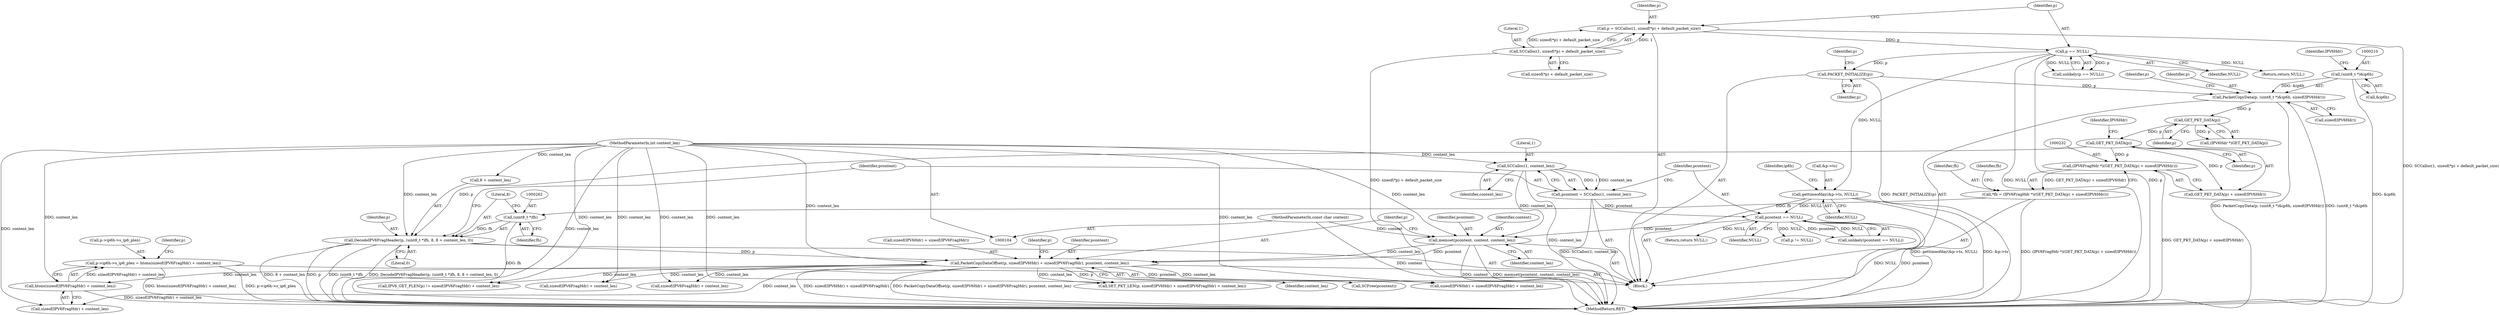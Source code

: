 digraph "0_suricata_4a04f814b15762eb446a5ead4d69d021512df6f8_13@pointer" {
"1000305" [label="(Call,p->ip6h->s_ip6_plen = htons(sizeof(IPV6FragHdr) + content_len))"];
"1000311" [label="(Call,htons(sizeof(IPV6FragHdr) + content_len))"];
"1000109" [label="(MethodParameterIn,int content_len)"];
"1000285" [label="(Call,PacketCopyDataOffset(p, sizeof(IPV6Hdr) + sizeof(IPV6FragHdr), pcontent, content_len))"];
"1000259" [label="(Call,DecodeIPV6FragHeader(p, (uint8_t *)fh, 8, 8 + content_len, 0))"];
"1000234" [label="(Call,GET_PKT_DATA(p))"];
"1000221" [label="(Call,GET_PKT_DATA(p))"];
"1000207" [label="(Call,PacketCopyData(p, (uint8_t *)&ip6h, sizeof(IPV6Hdr)))"];
"1000133" [label="(Call,PACKET_INITIALIZE(p))"];
"1000128" [label="(Call,p == NULL)"];
"1000117" [label="(Call,p = SCCalloc(1, sizeof(*p) + default_packet_size))"];
"1000119" [label="(Call,SCCalloc(1, sizeof(*p) + default_packet_size))"];
"1000209" [label="(Call,(uint8_t *)&ip6h)"];
"1000261" [label="(Call,(uint8_t *)fh)"];
"1000229" [label="(Call,*fh = (IPV6FragHdr *)(GET_PKT_DATA(p) + sizeof(IPV6Hdr)))"];
"1000231" [label="(Call,(IPV6FragHdr *)(GET_PKT_DATA(p) + sizeof(IPV6Hdr)))"];
"1000281" [label="(Call,memset(pcontent, content, content_len))"];
"1000276" [label="(Call,pcontent == NULL)"];
"1000269" [label="(Call,pcontent = SCCalloc(1, content_len))"];
"1000271" [label="(Call,SCCalloc(1, content_len))"];
"1000135" [label="(Call,gettimeofday(&p->ts, NULL))"];
"1000108" [label="(MethodParameterIn,const char content)"];
"1000271" [label="(Call,SCCalloc(1, content_len))"];
"1000140" [label="(Identifier,NULL)"];
"1000281" [label="(Call,memset(pcontent, content, content_len))"];
"1000311" [label="(Call,htons(sizeof(IPV6FragHdr) + content_len))"];
"1000260" [label="(Identifier,p)"];
"1000273" [label="(Identifier,content_len)"];
"1000292" [label="(Identifier,pcontent)"];
"1000219" [label="(Call,(IPV6Hdr *)GET_PKT_DATA(p))"];
"1000231" [label="(Call,(IPV6FragHdr *)(GET_PKT_DATA(p) + sizeof(IPV6Hdr)))"];
"1000276" [label="(Call,pcontent == NULL)"];
"1000275" [label="(Call,unlikely(pcontent == NULL))"];
"1000299" [label="(Call,sizeof(IPV6FragHdr) + content_len)"];
"1000230" [label="(Identifier,fh)"];
"1000229" [label="(Call,*fh = (IPV6FragHdr *)(GET_PKT_DATA(p) + sizeof(IPV6Hdr)))"];
"1000269" [label="(Call,pcontent = SCCalloc(1, content_len))"];
"1000237" [label="(Identifier,IPV6Hdr)"];
"1000296" [label="(Call,sizeof(IPV6Hdr) + sizeof(IPV6FragHdr) + content_len)"];
"1000235" [label="(Identifier,p)"];
"1000222" [label="(Identifier,p)"];
"1000263" [label="(Identifier,fh)"];
"1000284" [label="(Identifier,content_len)"];
"1000214" [label="(Identifier,IPV6Hdr)"];
"1000293" [label="(Identifier,content_len)"];
"1000270" [label="(Identifier,pcontent)"];
"1000233" [label="(Call,GET_PKT_DATA(p) + sizeof(IPV6Hdr))"];
"1000118" [label="(Identifier,p)"];
"1000363" [label="(MethodReturn,RET)"];
"1000303" [label="(Call,SCFree(pcontent))"];
"1000207" [label="(Call,PacketCopyData(p, (uint8_t *)&ip6h, sizeof(IPV6Hdr)))"];
"1000286" [label="(Identifier,p)"];
"1000213" [label="(Call,sizeof(IPV6Hdr))"];
"1000128" [label="(Call,p == NULL)"];
"1000108" [label="(MethodParameterIn,const char content)"];
"1000279" [label="(Return,return NULL;)"];
"1000133" [label="(Call,PACKET_INITIALIZE(p))"];
"1000344" [label="(Call,sizeof(IPV6FragHdr) + content_len)"];
"1000294" [label="(Call,SET_PKT_LEN(p, sizeof(IPV6Hdr) + sizeof(IPV6FragHdr) + content_len))"];
"1000221" [label="(Call,GET_PKT_DATA(p))"];
"1000208" [label="(Identifier,p)"];
"1000209" [label="(Call,(uint8_t *)&ip6h)"];
"1000283" [label="(Identifier,content)"];
"1000109" [label="(MethodParameterIn,int content_len)"];
"1000110" [label="(Block,)"];
"1000306" [label="(Call,p->ip6h->s_ip6_plen)"];
"1000287" [label="(Call,sizeof(IPV6Hdr) + sizeof(IPV6FragHdr))"];
"1000131" [label="(Return,return NULL;)"];
"1000136" [label="(Call,&p->ts)"];
"1000278" [label="(Identifier,NULL)"];
"1000264" [label="(Literal,8)"];
"1000261" [label="(Call,(uint8_t *)fh)"];
"1000138" [label="(Identifier,p)"];
"1000129" [label="(Identifier,p)"];
"1000240" [label="(Identifier,fh)"];
"1000312" [label="(Call,sizeof(IPV6FragHdr) + content_len)"];
"1000217" [label="(Identifier,p)"];
"1000121" [label="(Call,sizeof(*p) + default_packet_size)"];
"1000143" [label="(Identifier,ip6h)"];
"1000295" [label="(Identifier,p)"];
"1000265" [label="(Call,8 + content_len)"];
"1000341" [label="(Call,IPV6_GET_PLEN(p) != sizeof(IPV6FragHdr) + content_len)"];
"1000130" [label="(Identifier,NULL)"];
"1000305" [label="(Call,p->ip6h->s_ip6_plen = htons(sizeof(IPV6FragHdr) + content_len))"];
"1000285" [label="(Call,PacketCopyDataOffset(p, sizeof(IPV6Hdr) + sizeof(IPV6FragHdr), pcontent, content_len))"];
"1000134" [label="(Identifier,p)"];
"1000135" [label="(Call,gettimeofday(&p->ts, NULL))"];
"1000282" [label="(Identifier,pcontent)"];
"1000259" [label="(Call,DecodeIPV6FragHeader(p, (uint8_t *)fh, 8, 8 + content_len, 0))"];
"1000234" [label="(Call,GET_PKT_DATA(p))"];
"1000127" [label="(Call,unlikely(p == NULL))"];
"1000317" [label="(Identifier,p)"];
"1000356" [label="(Call,p != NULL)"];
"1000277" [label="(Identifier,pcontent)"];
"1000117" [label="(Call,p = SCCalloc(1, sizeof(*p) + default_packet_size))"];
"1000120" [label="(Literal,1)"];
"1000272" [label="(Literal,1)"];
"1000119" [label="(Call,SCCalloc(1, sizeof(*p) + default_packet_size))"];
"1000211" [label="(Call,&ip6h)"];
"1000268" [label="(Literal,0)"];
"1000305" -> "1000110"  [label="AST: "];
"1000305" -> "1000311"  [label="CFG: "];
"1000306" -> "1000305"  [label="AST: "];
"1000311" -> "1000305"  [label="AST: "];
"1000317" -> "1000305"  [label="CFG: "];
"1000305" -> "1000363"  [label="DDG: htons(sizeof(IPV6FragHdr) + content_len)"];
"1000305" -> "1000363"  [label="DDG: p->ip6h->s_ip6_plen"];
"1000311" -> "1000305"  [label="DDG: sizeof(IPV6FragHdr) + content_len"];
"1000311" -> "1000312"  [label="CFG: "];
"1000312" -> "1000311"  [label="AST: "];
"1000311" -> "1000363"  [label="DDG: sizeof(IPV6FragHdr) + content_len"];
"1000109" -> "1000311"  [label="DDG: content_len"];
"1000285" -> "1000311"  [label="DDG: content_len"];
"1000109" -> "1000104"  [label="AST: "];
"1000109" -> "1000363"  [label="DDG: content_len"];
"1000109" -> "1000259"  [label="DDG: content_len"];
"1000109" -> "1000265"  [label="DDG: content_len"];
"1000109" -> "1000271"  [label="DDG: content_len"];
"1000109" -> "1000281"  [label="DDG: content_len"];
"1000109" -> "1000285"  [label="DDG: content_len"];
"1000109" -> "1000294"  [label="DDG: content_len"];
"1000109" -> "1000296"  [label="DDG: content_len"];
"1000109" -> "1000299"  [label="DDG: content_len"];
"1000109" -> "1000312"  [label="DDG: content_len"];
"1000109" -> "1000341"  [label="DDG: content_len"];
"1000109" -> "1000344"  [label="DDG: content_len"];
"1000285" -> "1000110"  [label="AST: "];
"1000285" -> "1000293"  [label="CFG: "];
"1000286" -> "1000285"  [label="AST: "];
"1000287" -> "1000285"  [label="AST: "];
"1000292" -> "1000285"  [label="AST: "];
"1000293" -> "1000285"  [label="AST: "];
"1000295" -> "1000285"  [label="CFG: "];
"1000285" -> "1000363"  [label="DDG: PacketCopyDataOffset(p, sizeof(IPV6Hdr) + sizeof(IPV6FragHdr), pcontent, content_len)"];
"1000285" -> "1000363"  [label="DDG: sizeof(IPV6Hdr) + sizeof(IPV6FragHdr)"];
"1000259" -> "1000285"  [label="DDG: p"];
"1000281" -> "1000285"  [label="DDG: pcontent"];
"1000281" -> "1000285"  [label="DDG: content_len"];
"1000285" -> "1000294"  [label="DDG: p"];
"1000285" -> "1000294"  [label="DDG: content_len"];
"1000285" -> "1000296"  [label="DDG: content_len"];
"1000285" -> "1000299"  [label="DDG: content_len"];
"1000285" -> "1000303"  [label="DDG: pcontent"];
"1000285" -> "1000312"  [label="DDG: content_len"];
"1000285" -> "1000341"  [label="DDG: content_len"];
"1000285" -> "1000344"  [label="DDG: content_len"];
"1000259" -> "1000110"  [label="AST: "];
"1000259" -> "1000268"  [label="CFG: "];
"1000260" -> "1000259"  [label="AST: "];
"1000261" -> "1000259"  [label="AST: "];
"1000264" -> "1000259"  [label="AST: "];
"1000265" -> "1000259"  [label="AST: "];
"1000268" -> "1000259"  [label="AST: "];
"1000270" -> "1000259"  [label="CFG: "];
"1000259" -> "1000363"  [label="DDG: DecodeIPV6FragHeader(p, (uint8_t *)fh, 8, 8 + content_len, 0)"];
"1000259" -> "1000363"  [label="DDG: p"];
"1000259" -> "1000363"  [label="DDG: 8 + content_len"];
"1000259" -> "1000363"  [label="DDG: (uint8_t *)fh"];
"1000234" -> "1000259"  [label="DDG: p"];
"1000261" -> "1000259"  [label="DDG: fh"];
"1000234" -> "1000233"  [label="AST: "];
"1000234" -> "1000235"  [label="CFG: "];
"1000235" -> "1000234"  [label="AST: "];
"1000237" -> "1000234"  [label="CFG: "];
"1000234" -> "1000231"  [label="DDG: p"];
"1000234" -> "1000233"  [label="DDG: p"];
"1000221" -> "1000234"  [label="DDG: p"];
"1000221" -> "1000219"  [label="AST: "];
"1000221" -> "1000222"  [label="CFG: "];
"1000222" -> "1000221"  [label="AST: "];
"1000219" -> "1000221"  [label="CFG: "];
"1000221" -> "1000219"  [label="DDG: p"];
"1000207" -> "1000221"  [label="DDG: p"];
"1000207" -> "1000110"  [label="AST: "];
"1000207" -> "1000213"  [label="CFG: "];
"1000208" -> "1000207"  [label="AST: "];
"1000209" -> "1000207"  [label="AST: "];
"1000213" -> "1000207"  [label="AST: "];
"1000217" -> "1000207"  [label="CFG: "];
"1000207" -> "1000363"  [label="DDG: (uint8_t *)&ip6h"];
"1000207" -> "1000363"  [label="DDG: PacketCopyData(p, (uint8_t *)&ip6h, sizeof(IPV6Hdr))"];
"1000133" -> "1000207"  [label="DDG: p"];
"1000209" -> "1000207"  [label="DDG: &ip6h"];
"1000133" -> "1000110"  [label="AST: "];
"1000133" -> "1000134"  [label="CFG: "];
"1000134" -> "1000133"  [label="AST: "];
"1000138" -> "1000133"  [label="CFG: "];
"1000133" -> "1000363"  [label="DDG: PACKET_INITIALIZE(p)"];
"1000128" -> "1000133"  [label="DDG: p"];
"1000128" -> "1000127"  [label="AST: "];
"1000128" -> "1000130"  [label="CFG: "];
"1000129" -> "1000128"  [label="AST: "];
"1000130" -> "1000128"  [label="AST: "];
"1000127" -> "1000128"  [label="CFG: "];
"1000128" -> "1000363"  [label="DDG: NULL"];
"1000128" -> "1000363"  [label="DDG: p"];
"1000128" -> "1000127"  [label="DDG: p"];
"1000128" -> "1000127"  [label="DDG: NULL"];
"1000117" -> "1000128"  [label="DDG: p"];
"1000128" -> "1000131"  [label="DDG: NULL"];
"1000128" -> "1000135"  [label="DDG: NULL"];
"1000117" -> "1000110"  [label="AST: "];
"1000117" -> "1000119"  [label="CFG: "];
"1000118" -> "1000117"  [label="AST: "];
"1000119" -> "1000117"  [label="AST: "];
"1000129" -> "1000117"  [label="CFG: "];
"1000117" -> "1000363"  [label="DDG: SCCalloc(1, sizeof(*p) + default_packet_size)"];
"1000119" -> "1000117"  [label="DDG: 1"];
"1000119" -> "1000117"  [label="DDG: sizeof(*p) + default_packet_size"];
"1000119" -> "1000121"  [label="CFG: "];
"1000120" -> "1000119"  [label="AST: "];
"1000121" -> "1000119"  [label="AST: "];
"1000119" -> "1000363"  [label="DDG: sizeof(*p) + default_packet_size"];
"1000209" -> "1000211"  [label="CFG: "];
"1000210" -> "1000209"  [label="AST: "];
"1000211" -> "1000209"  [label="AST: "];
"1000214" -> "1000209"  [label="CFG: "];
"1000209" -> "1000363"  [label="DDG: &ip6h"];
"1000261" -> "1000263"  [label="CFG: "];
"1000262" -> "1000261"  [label="AST: "];
"1000263" -> "1000261"  [label="AST: "];
"1000264" -> "1000261"  [label="CFG: "];
"1000261" -> "1000363"  [label="DDG: fh"];
"1000229" -> "1000261"  [label="DDG: fh"];
"1000229" -> "1000110"  [label="AST: "];
"1000229" -> "1000231"  [label="CFG: "];
"1000230" -> "1000229"  [label="AST: "];
"1000231" -> "1000229"  [label="AST: "];
"1000240" -> "1000229"  [label="CFG: "];
"1000229" -> "1000363"  [label="DDG: (IPV6FragHdr *)(GET_PKT_DATA(p) + sizeof(IPV6Hdr))"];
"1000231" -> "1000229"  [label="DDG: GET_PKT_DATA(p) + sizeof(IPV6Hdr)"];
"1000231" -> "1000233"  [label="CFG: "];
"1000232" -> "1000231"  [label="AST: "];
"1000233" -> "1000231"  [label="AST: "];
"1000231" -> "1000363"  [label="DDG: GET_PKT_DATA(p) + sizeof(IPV6Hdr)"];
"1000281" -> "1000110"  [label="AST: "];
"1000281" -> "1000284"  [label="CFG: "];
"1000282" -> "1000281"  [label="AST: "];
"1000283" -> "1000281"  [label="AST: "];
"1000284" -> "1000281"  [label="AST: "];
"1000286" -> "1000281"  [label="CFG: "];
"1000281" -> "1000363"  [label="DDG: memset(pcontent, content, content_len)"];
"1000281" -> "1000363"  [label="DDG: content"];
"1000276" -> "1000281"  [label="DDG: pcontent"];
"1000108" -> "1000281"  [label="DDG: content"];
"1000271" -> "1000281"  [label="DDG: content_len"];
"1000276" -> "1000275"  [label="AST: "];
"1000276" -> "1000278"  [label="CFG: "];
"1000277" -> "1000276"  [label="AST: "];
"1000278" -> "1000276"  [label="AST: "];
"1000275" -> "1000276"  [label="CFG: "];
"1000276" -> "1000363"  [label="DDG: NULL"];
"1000276" -> "1000363"  [label="DDG: pcontent"];
"1000276" -> "1000275"  [label="DDG: pcontent"];
"1000276" -> "1000275"  [label="DDG: NULL"];
"1000269" -> "1000276"  [label="DDG: pcontent"];
"1000135" -> "1000276"  [label="DDG: NULL"];
"1000276" -> "1000279"  [label="DDG: NULL"];
"1000276" -> "1000356"  [label="DDG: NULL"];
"1000269" -> "1000110"  [label="AST: "];
"1000269" -> "1000271"  [label="CFG: "];
"1000270" -> "1000269"  [label="AST: "];
"1000271" -> "1000269"  [label="AST: "];
"1000277" -> "1000269"  [label="CFG: "];
"1000269" -> "1000363"  [label="DDG: SCCalloc(1, content_len)"];
"1000271" -> "1000269"  [label="DDG: 1"];
"1000271" -> "1000269"  [label="DDG: content_len"];
"1000271" -> "1000273"  [label="CFG: "];
"1000272" -> "1000271"  [label="AST: "];
"1000273" -> "1000271"  [label="AST: "];
"1000271" -> "1000363"  [label="DDG: content_len"];
"1000135" -> "1000110"  [label="AST: "];
"1000135" -> "1000140"  [label="CFG: "];
"1000136" -> "1000135"  [label="AST: "];
"1000140" -> "1000135"  [label="AST: "];
"1000143" -> "1000135"  [label="CFG: "];
"1000135" -> "1000363"  [label="DDG: gettimeofday(&p->ts, NULL)"];
"1000135" -> "1000363"  [label="DDG: &p->ts"];
"1000108" -> "1000104"  [label="AST: "];
"1000108" -> "1000363"  [label="DDG: content"];
}
